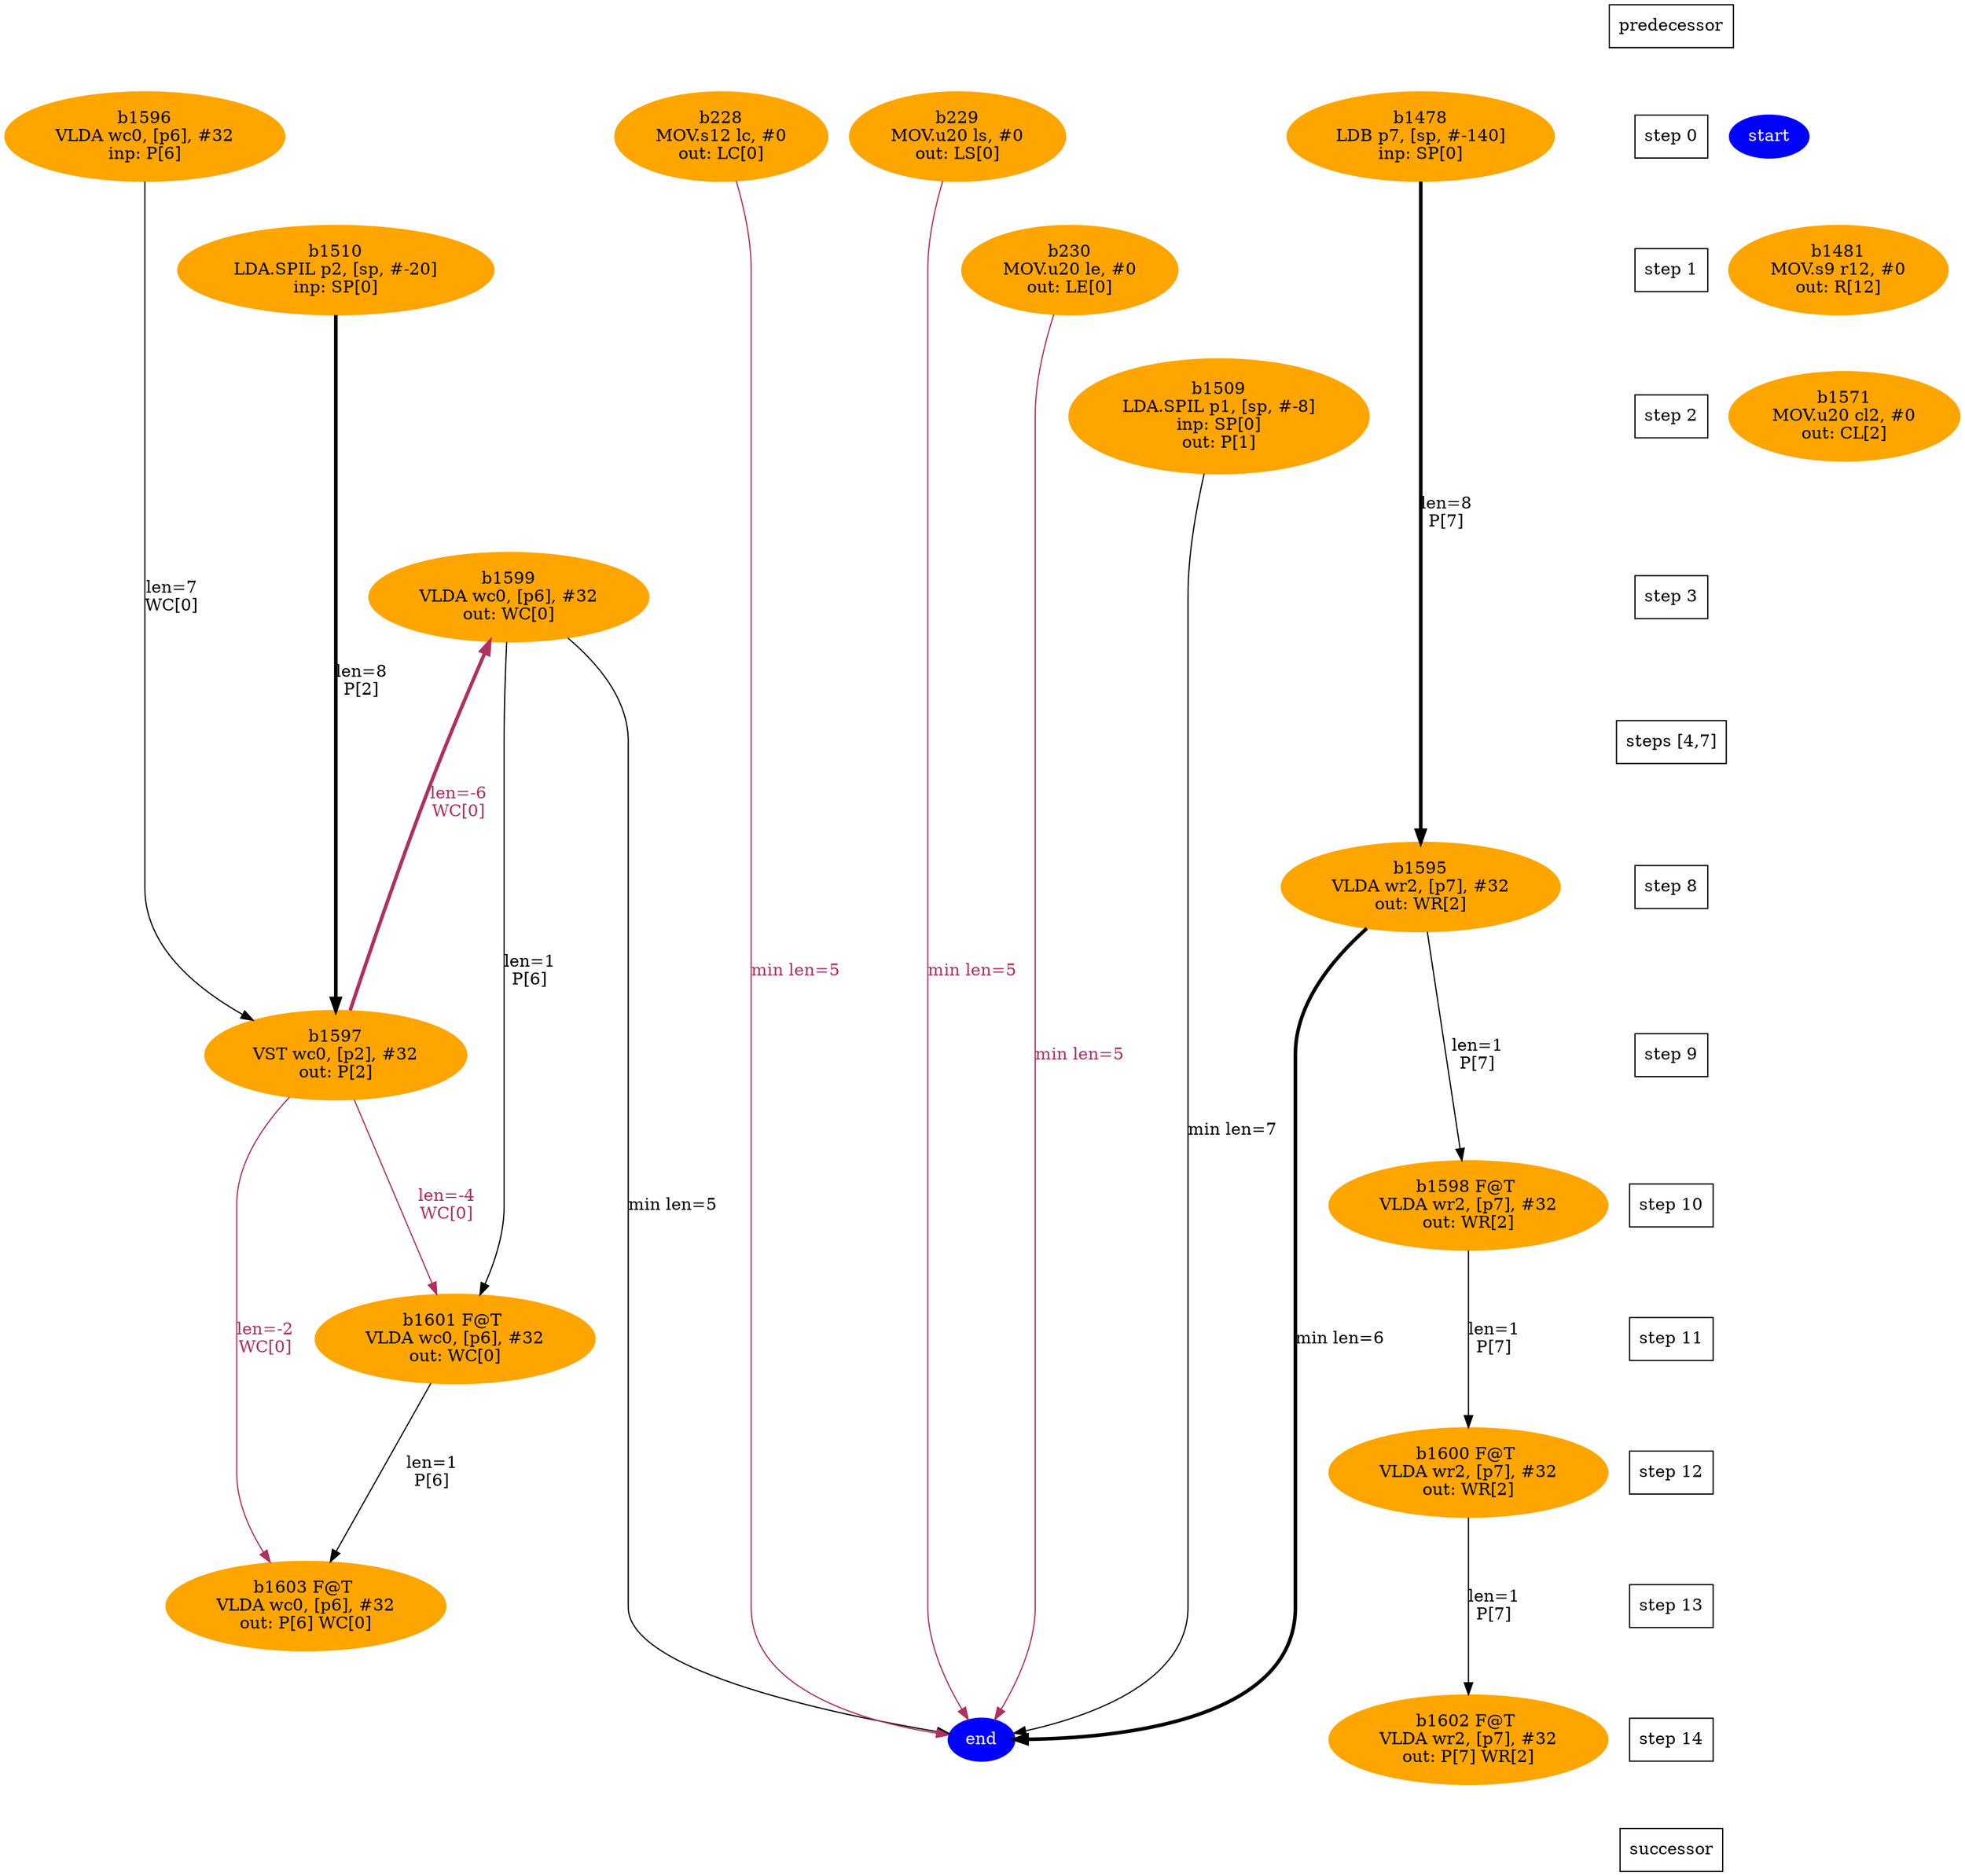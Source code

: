 digraph N {
 b1595[color=orange,fontcolor=black,style=filled,label="b1595\nVLDA wr2, [p7], #32\nout: WR[2]"];  {rank=same; S8;  b1595;}
 b1596[color=orange,fontcolor=black,style=filled,label="b1596\nVLDA wc0, [p6], #32\ninp: P[6]"];  {rank=same; S0;  b1596;}
 b1597[color=orange,fontcolor=black,style=filled,label="b1597\nVST wc0, [p2], #32\nout: P[2]"];  {rank=same; S9;  b1597;}
 b1598[color=orange,fontcolor=black,style=filled,label="b1598 F@T \nVLDA wr2, [p7], #32\nout: WR[2]"];  {rank=same; S10;  b1598;}
 b1599[color=orange,fontcolor=black,style=filled,label="b1599\nVLDA wc0, [p6], #32\nout: WC[0]"];  {rank=same; S3;  b1599;}
 b1600[color=orange,fontcolor=black,style=filled,label="b1600 F@T \nVLDA wr2, [p7], #32\nout: WR[2]"];  {rank=same; S12;  b1600;}
 b1601[color=orange,fontcolor=black,style=filled,label="b1601 F@T \nVLDA wc0, [p6], #32\nout: WC[0]"];  {rank=same; S11;  b1601;}
 b1602[color=orange,fontcolor=black,style=filled,label="b1602 F@T \nVLDA wr2, [p7], #32\nout: P[7] WR[2]"];  {rank=same; S14;  b1602;}
 b1603[color=orange,fontcolor=black,style=filled,label="b1603 F@T \nVLDA wc0, [p6], #32\nout: P[6] WC[0]"];  {rank=same; S13;  b1603;}
 b228[color=orange,fontcolor=black,style=filled,label="b228\nMOV.s12 lc, #0\nout: LC[0]"];  {rank=same; S0;  b228;}
 b229[color=orange,fontcolor=black,style=filled,label="b229\nMOV.u20 ls, #0\nout: LS[0]"];  {rank=same; S0;  b229;}
 b230[color=orange,fontcolor=black,style=filled,label="b230\nMOV.u20 le, #0\nout: LE[0]"];  {rank=same; S1;  b230;}
 b1481[color=orange,fontcolor=black,style=filled,label="b1481\nMOV.s9 r12, #0\nout: R[12]"];  {rank=same; S1;  b1481;}
 b1478[color=orange,fontcolor=black,style=filled,label="b1478\nLDB p7, [sp, #-140]\ninp: SP[0]"];  {rank=same; S0;  b1478;}
 b1509[color=orange,fontcolor=black,style=filled,label="b1509\nLDA.SPIL p1, [sp, #-8]\ninp: SP[0]\nout: P[1]"];  {rank=same; S2;  b1509;}
 b1510[color=orange,fontcolor=black,style=filled,label="b1510\nLDA.SPIL p2, [sp, #-20]\ninp: SP[0]"];  {rank=same; S1;  b1510;}
 b1571[color=orange,fontcolor=black,style=filled,label="b1571\nMOV.u20 cl2, #0\nout: CL[2]"];  {rank=same; S2;  b1571;}
 start [color=blue,fontcolor=white,style=filled,label="start"];  {rank=same; S0;  start;}
 end [color=blue,fontcolor=white,style=filled,label="end"];  {rank=same; S14;  end;}
   b1595 -> b1598 [color=black,fontcolor=black,label="len=1\nP[7]",weight=1000];
   b1595 -> end [color=black,fontcolor=black,penwidth=3,label="min len=6",weight=1000];
   b1596 -> b1597 [color=black,fontcolor=black,label="len=7\nWC[0]",weight=1000];
   b1597 -> b1603 [color=maroon,fontcolor=maroon,label="len=-2\nWC[0]",weight=1000];
   b1597 -> b1601 [color=maroon,fontcolor=maroon,label="len=-4\nWC[0]",weight=1000];
   b1599 -> b1597 [color=maroon,fontcolor=maroon,penwidth=3,label="len=-6\nWC[0]",weight=1000,dir=back];
   b1598 -> b1600 [color=black,fontcolor=black,label="len=1\nP[7]",weight=1000];
   b1599 -> b1601 [color=black,fontcolor=black,label="len=1\nP[6]",weight=1000];
   b1599 -> end [color=black,fontcolor=black,label="min len=5",weight=1000];
   b1600 -> b1602 [color=black,fontcolor=black,label="len=1\nP[7]",weight=1000];
   b1601 -> b1603 [color=black,fontcolor=black,label="len=1\nP[6]",weight=1000];
   b228 -> end [color=maroon,fontcolor=maroon,label="min len=5",weight=1000];
   b229 -> end [color=maroon,fontcolor=maroon,label="min len=5",weight=1000];
   b230 -> end [color=maroon,fontcolor=maroon,label="min len=5",weight=1000];
   b1478 -> b1595 [color=black,fontcolor=black,penwidth=3,label="len=8\nP[7]",weight=1000];
   b1509 -> end [color=black,fontcolor=black,label="min len=7",weight=1000];
   b1510 -> b1597 [color=black,fontcolor=black,penwidth=3,label="len=8\nP[2]",weight=1000];
  Sm1 [label="predecessor",shape=box];
  S0 [label="step 0",shape=box];
  Sm1 -> S0[style=invis,weight=9000];
  S1 [label="step 1",shape=box];
  S0 -> S1[style=invis,weight=9000];
  S2 [label="step 2",shape=box];
  S1 -> S2[style=invis,weight=9000];
  S3 [label="step 3",shape=box];
  S2 -> S3[style=invis,weight=9000];
  S4_S7 [label="steps [4,7]",shape=box];
  S3 -> S4_S7[style=invis,weight=9000];
  S8 [label="step 8",shape=box];
  S4_S7 -> S8[style=invis,weight=9000];
  S9 [label="step 9",shape=box];
  S8 -> S9[style=invis,weight=9000];
  S10 [label="step 10",shape=box];
  S9 -> S10[style=invis,weight=9000];
  S11 [label="step 11",shape=box];
  S10 -> S11[style=invis,weight=9000];
  S12 [label="step 12",shape=box];
  S11 -> S12[style=invis,weight=9000];
  S13 [label="step 13",shape=box];
  S12 -> S13[style=invis,weight=9000];
  S14 [label="step 14",shape=box];
  S13 -> S14[style=invis,weight=9000];
  S15 [label="successor",shape=box];
  S14 -> S15[style=invis,weight=9000];
}
